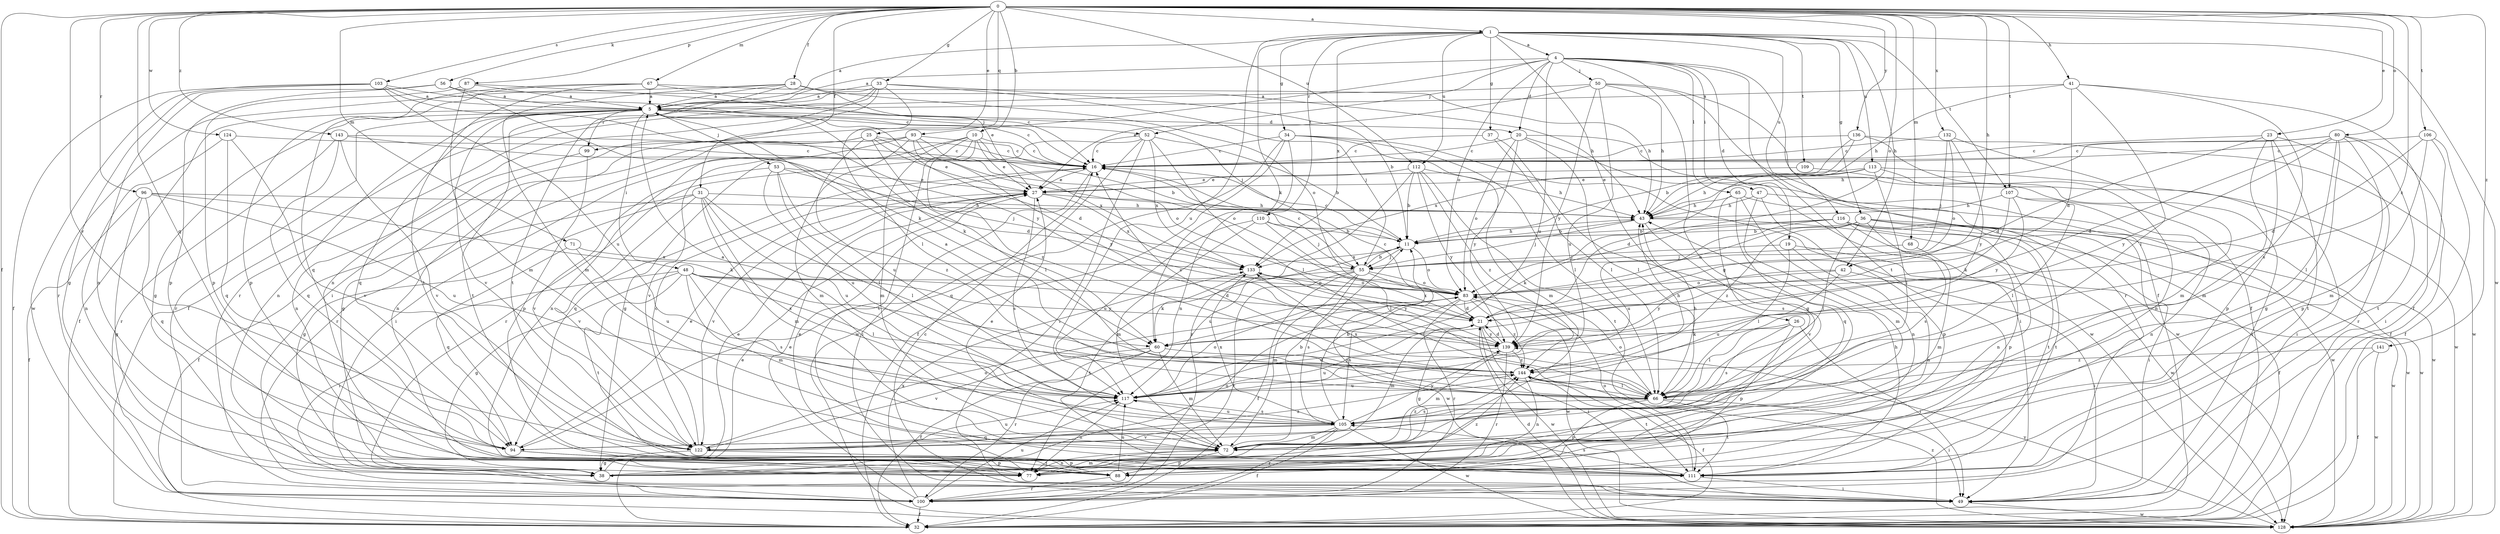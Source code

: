 strict digraph  {
0;
1;
4;
5;
10;
11;
16;
19;
20;
21;
23;
25;
26;
27;
28;
31;
32;
33;
34;
36;
37;
38;
41;
42;
43;
47;
48;
49;
50;
52;
53;
55;
56;
60;
65;
66;
67;
68;
71;
72;
77;
80;
83;
87;
88;
93;
94;
96;
99;
100;
103;
105;
106;
107;
109;
110;
111;
112;
113;
116;
117;
122;
124;
128;
132;
133;
136;
139;
141;
143;
144;
0 -> 1  [label=a];
0 -> 10  [label=b];
0 -> 23  [label=e];
0 -> 25  [label=e];
0 -> 28  [label=f];
0 -> 31  [label=f];
0 -> 32  [label=f];
0 -> 33  [label=g];
0 -> 41  [label=h];
0 -> 42  [label=h];
0 -> 56  [label=k];
0 -> 67  [label=m];
0 -> 68  [label=m];
0 -> 71  [label=m];
0 -> 80  [label=o];
0 -> 83  [label=o];
0 -> 87  [label=p];
0 -> 93  [label=q];
0 -> 94  [label=q];
0 -> 96  [label=r];
0 -> 103  [label=s];
0 -> 106  [label=t];
0 -> 107  [label=t];
0 -> 112  [label=u];
0 -> 122  [label=v];
0 -> 124  [label=w];
0 -> 132  [label=x];
0 -> 136  [label=y];
0 -> 141  [label=z];
0 -> 143  [label=z];
0 -> 144  [label=z];
1 -> 4  [label=a];
1 -> 5  [label=a];
1 -> 26  [label=e];
1 -> 34  [label=g];
1 -> 36  [label=g];
1 -> 37  [label=g];
1 -> 42  [label=h];
1 -> 60  [label=k];
1 -> 107  [label=t];
1 -> 109  [label=t];
1 -> 110  [label=t];
1 -> 112  [label=u];
1 -> 113  [label=u];
1 -> 116  [label=u];
1 -> 117  [label=u];
1 -> 128  [label=w];
1 -> 133  [label=x];
4 -> 5  [label=a];
4 -> 19  [label=d];
4 -> 20  [label=d];
4 -> 32  [label=f];
4 -> 38  [label=g];
4 -> 47  [label=i];
4 -> 50  [label=j];
4 -> 52  [label=j];
4 -> 65  [label=l];
4 -> 83  [label=o];
4 -> 99  [label=r];
4 -> 111  [label=t];
4 -> 117  [label=u];
5 -> 16  [label=c];
5 -> 20  [label=d];
5 -> 21  [label=d];
5 -> 32  [label=f];
5 -> 38  [label=g];
5 -> 48  [label=i];
5 -> 52  [label=j];
5 -> 53  [label=j];
5 -> 60  [label=k];
5 -> 77  [label=n];
5 -> 94  [label=q];
5 -> 99  [label=r];
5 -> 100  [label=r];
5 -> 111  [label=t];
5 -> 122  [label=v];
10 -> 16  [label=c];
10 -> 27  [label=e];
10 -> 38  [label=g];
10 -> 72  [label=m];
10 -> 111  [label=t];
10 -> 122  [label=v];
10 -> 133  [label=x];
10 -> 144  [label=z];
11 -> 16  [label=c];
11 -> 43  [label=h];
11 -> 55  [label=j];
11 -> 83  [label=o];
11 -> 117  [label=u];
11 -> 133  [label=x];
16 -> 27  [label=e];
16 -> 49  [label=i];
16 -> 94  [label=q];
19 -> 55  [label=j];
19 -> 66  [label=l];
19 -> 77  [label=n];
19 -> 128  [label=w];
20 -> 16  [label=c];
20 -> 49  [label=i];
20 -> 66  [label=l];
20 -> 83  [label=o];
20 -> 128  [label=w];
20 -> 139  [label=y];
21 -> 16  [label=c];
21 -> 38  [label=g];
21 -> 49  [label=i];
21 -> 72  [label=m];
21 -> 128  [label=w];
21 -> 133  [label=x];
21 -> 139  [label=y];
23 -> 16  [label=c];
23 -> 21  [label=d];
23 -> 72  [label=m];
23 -> 88  [label=p];
23 -> 100  [label=r];
23 -> 111  [label=t];
25 -> 16  [label=c];
25 -> 27  [label=e];
25 -> 38  [label=g];
25 -> 66  [label=l];
25 -> 77  [label=n];
25 -> 83  [label=o];
25 -> 117  [label=u];
26 -> 49  [label=i];
26 -> 60  [label=k];
26 -> 66  [label=l];
26 -> 88  [label=p];
26 -> 105  [label=s];
27 -> 43  [label=h];
27 -> 105  [label=s];
27 -> 122  [label=v];
27 -> 133  [label=x];
28 -> 5  [label=a];
28 -> 55  [label=j];
28 -> 72  [label=m];
28 -> 83  [label=o];
28 -> 100  [label=r];
28 -> 111  [label=t];
31 -> 32  [label=f];
31 -> 38  [label=g];
31 -> 43  [label=h];
31 -> 66  [label=l];
31 -> 72  [label=m];
31 -> 105  [label=s];
31 -> 117  [label=u];
31 -> 122  [label=v];
32 -> 27  [label=e];
33 -> 5  [label=a];
33 -> 11  [label=b];
33 -> 32  [label=f];
33 -> 49  [label=i];
33 -> 55  [label=j];
33 -> 66  [label=l];
33 -> 77  [label=n];
33 -> 100  [label=r];
34 -> 16  [label=c];
34 -> 32  [label=f];
34 -> 66  [label=l];
34 -> 72  [label=m];
34 -> 77  [label=n];
34 -> 94  [label=q];
34 -> 128  [label=w];
36 -> 11  [label=b];
36 -> 49  [label=i];
36 -> 66  [label=l];
36 -> 83  [label=o];
36 -> 105  [label=s];
36 -> 111  [label=t];
36 -> 128  [label=w];
36 -> 144  [label=z];
37 -> 16  [label=c];
37 -> 38  [label=g];
37 -> 66  [label=l];
38 -> 27  [label=e];
38 -> 83  [label=o];
38 -> 144  [label=z];
41 -> 5  [label=a];
41 -> 21  [label=d];
41 -> 32  [label=f];
41 -> 43  [label=h];
41 -> 66  [label=l];
41 -> 105  [label=s];
42 -> 49  [label=i];
42 -> 83  [label=o];
42 -> 117  [label=u];
42 -> 139  [label=y];
43 -> 11  [label=b];
43 -> 55  [label=j];
43 -> 122  [label=v];
43 -> 128  [label=w];
47 -> 43  [label=h];
47 -> 72  [label=m];
47 -> 88  [label=p];
47 -> 128  [label=w];
48 -> 21  [label=d];
48 -> 38  [label=g];
48 -> 49  [label=i];
48 -> 66  [label=l];
48 -> 72  [label=m];
48 -> 83  [label=o];
48 -> 105  [label=s];
48 -> 111  [label=t];
48 -> 139  [label=y];
49 -> 16  [label=c];
49 -> 128  [label=w];
50 -> 5  [label=a];
50 -> 27  [label=e];
50 -> 32  [label=f];
50 -> 43  [label=h];
50 -> 100  [label=r];
50 -> 117  [label=u];
50 -> 139  [label=y];
52 -> 11  [label=b];
52 -> 16  [label=c];
52 -> 49  [label=i];
52 -> 66  [label=l];
52 -> 100  [label=r];
52 -> 128  [label=w];
52 -> 133  [label=x];
53 -> 27  [label=e];
53 -> 55  [label=j];
53 -> 66  [label=l];
53 -> 117  [label=u];
53 -> 122  [label=v];
53 -> 144  [label=z];
55 -> 11  [label=b];
55 -> 16  [label=c];
55 -> 32  [label=f];
55 -> 60  [label=k];
55 -> 72  [label=m];
55 -> 83  [label=o];
55 -> 100  [label=r];
55 -> 105  [label=s];
55 -> 128  [label=w];
56 -> 5  [label=a];
56 -> 43  [label=h];
56 -> 60  [label=k];
56 -> 77  [label=n];
56 -> 88  [label=p];
60 -> 32  [label=f];
60 -> 72  [label=m];
60 -> 100  [label=r];
60 -> 122  [label=v];
60 -> 144  [label=z];
65 -> 43  [label=h];
65 -> 77  [label=n];
65 -> 94  [label=q];
65 -> 105  [label=s];
65 -> 128  [label=w];
66 -> 43  [label=h];
66 -> 49  [label=i];
66 -> 83  [label=o];
66 -> 88  [label=p];
66 -> 105  [label=s];
66 -> 111  [label=t];
66 -> 133  [label=x];
67 -> 5  [label=a];
67 -> 27  [label=e];
67 -> 43  [label=h];
67 -> 88  [label=p];
67 -> 94  [label=q];
67 -> 111  [label=t];
68 -> 55  [label=j];
68 -> 72  [label=m];
71 -> 94  [label=q];
71 -> 117  [label=u];
71 -> 133  [label=x];
72 -> 11  [label=b];
72 -> 27  [label=e];
72 -> 77  [label=n];
72 -> 88  [label=p];
72 -> 144  [label=z];
77 -> 27  [label=e];
77 -> 72  [label=m];
80 -> 16  [label=c];
80 -> 21  [label=d];
80 -> 32  [label=f];
80 -> 38  [label=g];
80 -> 43  [label=h];
80 -> 66  [label=l];
80 -> 88  [label=p];
80 -> 111  [label=t];
80 -> 139  [label=y];
83 -> 21  [label=d];
83 -> 100  [label=r];
83 -> 105  [label=s];
83 -> 128  [label=w];
83 -> 144  [label=z];
87 -> 5  [label=a];
87 -> 16  [label=c];
87 -> 72  [label=m];
87 -> 88  [label=p];
88 -> 100  [label=r];
88 -> 117  [label=u];
93 -> 11  [label=b];
93 -> 16  [label=c];
93 -> 49  [label=i];
93 -> 72  [label=m];
93 -> 77  [label=n];
93 -> 83  [label=o];
93 -> 100  [label=r];
93 -> 139  [label=y];
94 -> 27  [label=e];
94 -> 88  [label=p];
94 -> 111  [label=t];
96 -> 32  [label=f];
96 -> 38  [label=g];
96 -> 43  [label=h];
96 -> 60  [label=k];
96 -> 94  [label=q];
96 -> 117  [label=u];
99 -> 77  [label=n];
99 -> 88  [label=p];
100 -> 27  [label=e];
100 -> 32  [label=f];
100 -> 117  [label=u];
100 -> 133  [label=x];
103 -> 5  [label=a];
103 -> 16  [label=c];
103 -> 32  [label=f];
103 -> 38  [label=g];
103 -> 117  [label=u];
103 -> 128  [label=w];
103 -> 139  [label=y];
105 -> 11  [label=b];
105 -> 32  [label=f];
105 -> 72  [label=m];
105 -> 94  [label=q];
105 -> 100  [label=r];
105 -> 117  [label=u];
105 -> 122  [label=v];
105 -> 128  [label=w];
105 -> 133  [label=x];
105 -> 139  [label=y];
106 -> 16  [label=c];
106 -> 21  [label=d];
106 -> 32  [label=f];
106 -> 49  [label=i];
106 -> 72  [label=m];
107 -> 43  [label=h];
107 -> 60  [label=k];
107 -> 66  [label=l];
107 -> 77  [label=n];
107 -> 139  [label=y];
109 -> 27  [label=e];
109 -> 49  [label=i];
110 -> 11  [label=b];
110 -> 55  [label=j];
110 -> 66  [label=l];
110 -> 72  [label=m];
110 -> 117  [label=u];
111 -> 43  [label=h];
111 -> 49  [label=i];
111 -> 83  [label=o];
111 -> 105  [label=s];
112 -> 11  [label=b];
112 -> 27  [label=e];
112 -> 43  [label=h];
112 -> 100  [label=r];
112 -> 111  [label=t];
112 -> 139  [label=y];
112 -> 144  [label=z];
113 -> 21  [label=d];
113 -> 27  [label=e];
113 -> 43  [label=h];
113 -> 49  [label=i];
113 -> 66  [label=l];
113 -> 128  [label=w];
116 -> 11  [label=b];
116 -> 32  [label=f];
116 -> 60  [label=k];
116 -> 77  [label=n];
116 -> 88  [label=p];
116 -> 111  [label=t];
116 -> 117  [label=u];
116 -> 128  [label=w];
117 -> 5  [label=a];
117 -> 21  [label=d];
117 -> 77  [label=n];
117 -> 83  [label=o];
117 -> 105  [label=s];
122 -> 16  [label=c];
122 -> 38  [label=g];
122 -> 83  [label=o];
122 -> 88  [label=p];
122 -> 117  [label=u];
122 -> 144  [label=z];
124 -> 16  [label=c];
124 -> 77  [label=n];
124 -> 94  [label=q];
124 -> 122  [label=v];
128 -> 21  [label=d];
128 -> 139  [label=y];
128 -> 144  [label=z];
132 -> 16  [label=c];
132 -> 55  [label=j];
132 -> 72  [label=m];
132 -> 83  [label=o];
132 -> 139  [label=y];
133 -> 83  [label=o];
133 -> 111  [label=t];
133 -> 139  [label=y];
136 -> 11  [label=b];
136 -> 16  [label=c];
136 -> 77  [label=n];
136 -> 128  [label=w];
136 -> 133  [label=x];
139 -> 21  [label=d];
139 -> 72  [label=m];
139 -> 100  [label=r];
139 -> 117  [label=u];
139 -> 144  [label=z];
141 -> 32  [label=f];
141 -> 128  [label=w];
141 -> 144  [label=z];
143 -> 16  [label=c];
143 -> 21  [label=d];
143 -> 94  [label=q];
143 -> 100  [label=r];
143 -> 122  [label=v];
144 -> 5  [label=a];
144 -> 16  [label=c];
144 -> 32  [label=f];
144 -> 43  [label=h];
144 -> 66  [label=l];
144 -> 77  [label=n];
144 -> 111  [label=t];
144 -> 117  [label=u];
}
